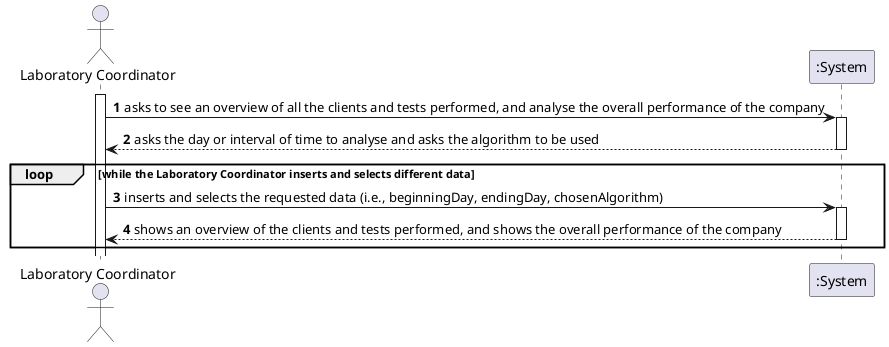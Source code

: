 @startuml
autonumber
actor "Laboratory Coordinator" as LC

activate LC
LC-> ":System" : asks to see an overview of all the clients and tests performed, and analyse the overall performance of the company
activate ":System"
":System" --> LC : asks the day or interval of time to analyse and asks the algorithm to be used
deactivate ":System"

loop while the Laboratory Coordinator inserts and selects different data
LC-> ":System" : inserts and selects the requested data (i.e., beginningDay, endingDay, chosenAlgorithm)
activate ":System"
":System" --> LC : shows an overview of the clients and tests performed, and shows the overall performance of the company
deactivate ":System"
end

@enduml